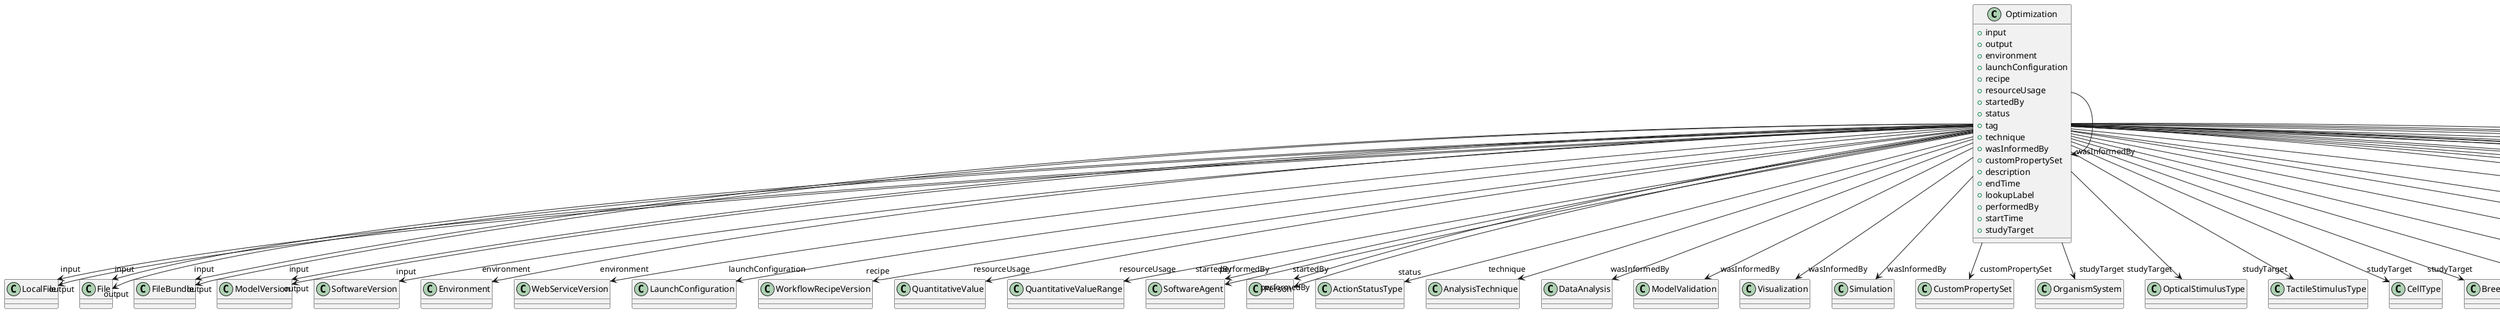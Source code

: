 @startuml
class Optimization {
+input
+output
+environment
+launchConfiguration
+recipe
+resourceUsage
+startedBy
+status
+tag
+technique
+wasInformedBy
+customPropertySet
+description
+endTime
+lookupLabel
+performedBy
+startTime
+studyTarget

}
Optimization -d-> "input" LocalFile
Optimization -d-> "input" File
Optimization -d-> "input" FileBundle
Optimization -d-> "input" ModelVersion
Optimization -d-> "input" SoftwareVersion
Optimization -d-> "output" LocalFile
Optimization -d-> "output" File
Optimization -d-> "output" FileBundle
Optimization -d-> "output" ModelVersion
Optimization -d-> "environment" Environment
Optimization -d-> "environment" WebServiceVersion
Optimization -d-> "launchConfiguration" LaunchConfiguration
Optimization -d-> "recipe" WorkflowRecipeVersion
Optimization -d-> "resourceUsage" QuantitativeValue
Optimization -d-> "resourceUsage" QuantitativeValueRange
Optimization -d-> "startedBy" SoftwareAgent
Optimization -d-> "startedBy" Person
Optimization -d-> "status" ActionStatusType
Optimization -d-> "technique" AnalysisTechnique
Optimization -d-> "wasInformedBy" DataAnalysis
Optimization -d-> "wasInformedBy" ModelValidation
Optimization -d-> "wasInformedBy" Visualization
Optimization -d-> "wasInformedBy" Optimization
Optimization -d-> "wasInformedBy" Simulation
Optimization -d-> "customPropertySet" CustomPropertySet
Optimization -d-> "performedBy" SoftwareAgent
Optimization -d-> "performedBy" Person
Optimization -d-> "studyTarget" OrganismSystem
Optimization -d-> "studyTarget" OpticalStimulusType
Optimization -d-> "studyTarget" TactileStimulusType
Optimization -d-> "studyTarget" CellType
Optimization -d-> "studyTarget" BreedingType
Optimization -d-> "studyTarget" TermSuggestion
Optimization -d-> "studyTarget" GustatoryStimulusType
Optimization -d-> "studyTarget" UBERONParcellation
Optimization -d-> "studyTarget" OrganismSubstance
Optimization -d-> "studyTarget" OlfactoryStimulusType
Optimization -d-> "studyTarget" Species
Optimization -d-> "studyTarget" ElectricalStimulusType
Optimization -d-> "studyTarget" Handedness
Optimization -d-> "studyTarget" DiseaseModel
Optimization -d-> "studyTarget" BiologicalSex
Optimization -d-> "studyTarget" GeneticStrainType
Optimization -d-> "studyTarget" MolecularEntity
Optimization -d-> "studyTarget" CellCultureType
Optimization -d-> "studyTarget" VisualStimulusType
Optimization -d-> "studyTarget" Disease
Optimization -d-> "studyTarget" AuditoryStimulusType
Optimization -d-> "studyTarget" BiologicalOrder
Optimization -d-> "studyTarget" Organ
Optimization -d-> "studyTarget" SubcellularEntity
Optimization -d-> "studyTarget" CustomAnatomicalEntity
Optimization -d-> "studyTarget" ParcellationEntityVersion

@enduml